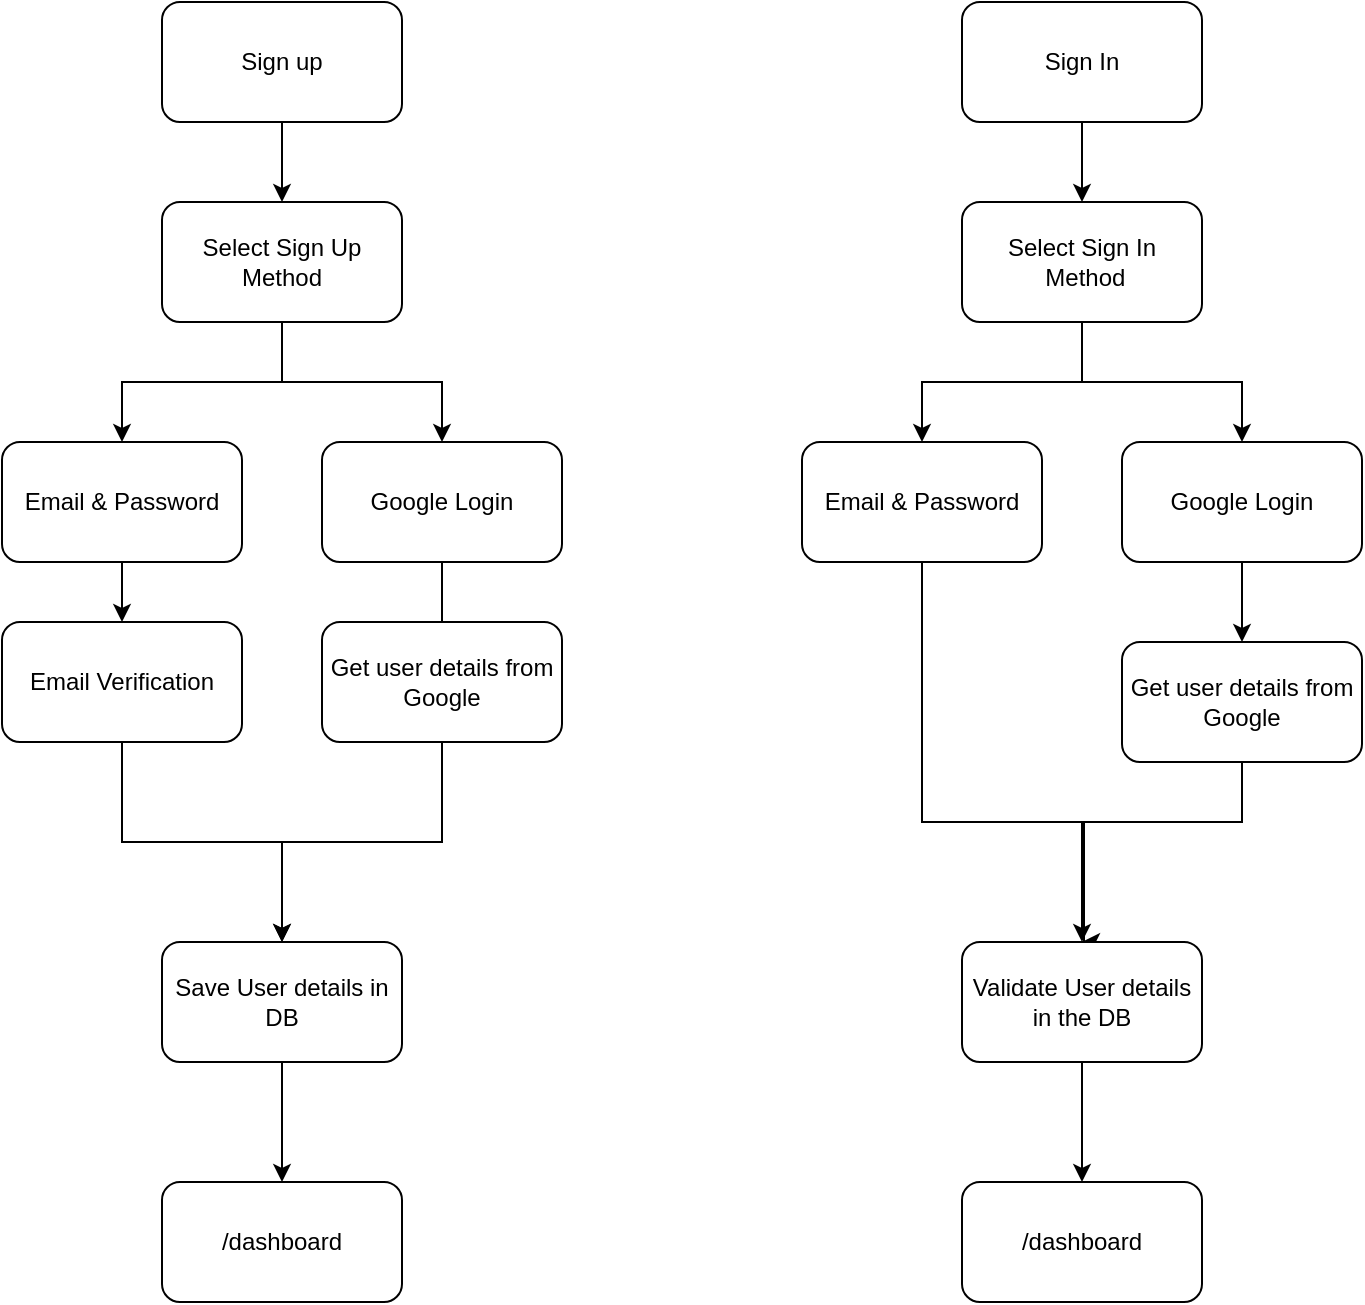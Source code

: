 <mxfile version="28.0.7">
  <diagram name="Page-1" id="VBQnPb4yAGSVsUoiH6VY">
    <mxGraphModel dx="1426" dy="766" grid="1" gridSize="10" guides="1" tooltips="1" connect="1" arrows="1" fold="1" page="1" pageScale="1" pageWidth="850" pageHeight="1100" math="0" shadow="0">
      <root>
        <mxCell id="0" />
        <mxCell id="1" parent="0" />
        <mxCell id="ntG0rh6Tp32D91EhYLWO-3" value="" style="edgeStyle=orthogonalEdgeStyle;rounded=0;orthogonalLoop=1;jettySize=auto;html=1;" edge="1" parent="1" source="ntG0rh6Tp32D91EhYLWO-1" target="ntG0rh6Tp32D91EhYLWO-2">
          <mxGeometry relative="1" as="geometry" />
        </mxCell>
        <mxCell id="ntG0rh6Tp32D91EhYLWO-1" value="Sign up" style="rounded=1;whiteSpace=wrap;html=1;" vertex="1" parent="1">
          <mxGeometry x="160" y="80" width="120" height="60" as="geometry" />
        </mxCell>
        <mxCell id="ntG0rh6Tp32D91EhYLWO-5" value="" style="edgeStyle=orthogonalEdgeStyle;rounded=0;orthogonalLoop=1;jettySize=auto;html=1;" edge="1" parent="1" source="ntG0rh6Tp32D91EhYLWO-2" target="ntG0rh6Tp32D91EhYLWO-4">
          <mxGeometry relative="1" as="geometry" />
        </mxCell>
        <mxCell id="ntG0rh6Tp32D91EhYLWO-16" value="" style="edgeStyle=orthogonalEdgeStyle;rounded=0;orthogonalLoop=1;jettySize=auto;html=1;" edge="1" parent="1" source="ntG0rh6Tp32D91EhYLWO-2" target="ntG0rh6Tp32D91EhYLWO-10">
          <mxGeometry relative="1" as="geometry" />
        </mxCell>
        <mxCell id="ntG0rh6Tp32D91EhYLWO-2" value="&lt;div&gt;Select Sign Up Method&lt;/div&gt;" style="rounded=1;whiteSpace=wrap;html=1;" vertex="1" parent="1">
          <mxGeometry x="160" y="180" width="120" height="60" as="geometry" />
        </mxCell>
        <mxCell id="ntG0rh6Tp32D91EhYLWO-7" value="" style="edgeStyle=orthogonalEdgeStyle;rounded=0;orthogonalLoop=1;jettySize=auto;html=1;" edge="1" parent="1" source="ntG0rh6Tp32D91EhYLWO-18" target="ntG0rh6Tp32D91EhYLWO-6">
          <mxGeometry relative="1" as="geometry">
            <Array as="points">
              <mxPoint x="140" y="500" />
              <mxPoint x="220" y="500" />
            </Array>
          </mxGeometry>
        </mxCell>
        <mxCell id="ntG0rh6Tp32D91EhYLWO-4" value="Email &amp;amp; Password" style="rounded=1;whiteSpace=wrap;html=1;" vertex="1" parent="1">
          <mxGeometry x="80" y="300" width="120" height="60" as="geometry" />
        </mxCell>
        <mxCell id="ntG0rh6Tp32D91EhYLWO-9" value="" style="edgeStyle=orthogonalEdgeStyle;rounded=0;orthogonalLoop=1;jettySize=auto;html=1;" edge="1" parent="1" source="ntG0rh6Tp32D91EhYLWO-6" target="ntG0rh6Tp32D91EhYLWO-8">
          <mxGeometry relative="1" as="geometry" />
        </mxCell>
        <mxCell id="ntG0rh6Tp32D91EhYLWO-6" value="Save User details in DB" style="rounded=1;whiteSpace=wrap;html=1;" vertex="1" parent="1">
          <mxGeometry x="160" y="550" width="120" height="60" as="geometry" />
        </mxCell>
        <mxCell id="ntG0rh6Tp32D91EhYLWO-8" value="/dashboard" style="whiteSpace=wrap;html=1;rounded=1;" vertex="1" parent="1">
          <mxGeometry x="160" y="670" width="120" height="60" as="geometry" />
        </mxCell>
        <mxCell id="ntG0rh6Tp32D91EhYLWO-17" value="" style="edgeStyle=orthogonalEdgeStyle;rounded=0;orthogonalLoop=1;jettySize=auto;html=1;" edge="1" parent="1" source="ntG0rh6Tp32D91EhYLWO-10" target="ntG0rh6Tp32D91EhYLWO-6">
          <mxGeometry relative="1" as="geometry">
            <Array as="points">
              <mxPoint x="300" y="500" />
              <mxPoint x="220" y="500" />
            </Array>
          </mxGeometry>
        </mxCell>
        <mxCell id="ntG0rh6Tp32D91EhYLWO-10" value="Google Login" style="whiteSpace=wrap;html=1;rounded=1;" vertex="1" parent="1">
          <mxGeometry x="240" y="300" width="120" height="60" as="geometry" />
        </mxCell>
        <mxCell id="ntG0rh6Tp32D91EhYLWO-12" value="Get user details from Google" style="whiteSpace=wrap;html=1;rounded=1;" vertex="1" parent="1">
          <mxGeometry x="240" y="390" width="120" height="60" as="geometry" />
        </mxCell>
        <mxCell id="ntG0rh6Tp32D91EhYLWO-19" value="" style="edgeStyle=orthogonalEdgeStyle;rounded=0;orthogonalLoop=1;jettySize=auto;html=1;" edge="1" parent="1" source="ntG0rh6Tp32D91EhYLWO-4" target="ntG0rh6Tp32D91EhYLWO-18">
          <mxGeometry relative="1" as="geometry">
            <mxPoint x="140" y="360" as="sourcePoint" />
            <mxPoint x="220" y="570" as="targetPoint" />
            <Array as="points" />
          </mxGeometry>
        </mxCell>
        <mxCell id="ntG0rh6Tp32D91EhYLWO-18" value="Email Verification" style="whiteSpace=wrap;html=1;rounded=1;" vertex="1" parent="1">
          <mxGeometry x="80" y="390" width="120" height="60" as="geometry" />
        </mxCell>
        <mxCell id="ntG0rh6Tp32D91EhYLWO-30" value="" style="edgeStyle=orthogonalEdgeStyle;rounded=0;orthogonalLoop=1;jettySize=auto;html=1;" edge="1" parent="1" source="ntG0rh6Tp32D91EhYLWO-31" target="ntG0rh6Tp32D91EhYLWO-34">
          <mxGeometry relative="1" as="geometry" />
        </mxCell>
        <mxCell id="ntG0rh6Tp32D91EhYLWO-31" value="Sign In" style="rounded=1;whiteSpace=wrap;html=1;" vertex="1" parent="1">
          <mxGeometry x="560" y="80" width="120" height="60" as="geometry" />
        </mxCell>
        <mxCell id="ntG0rh6Tp32D91EhYLWO-32" value="" style="edgeStyle=orthogonalEdgeStyle;rounded=0;orthogonalLoop=1;jettySize=auto;html=1;" edge="1" parent="1" source="ntG0rh6Tp32D91EhYLWO-34" target="ntG0rh6Tp32D91EhYLWO-36">
          <mxGeometry relative="1" as="geometry" />
        </mxCell>
        <mxCell id="ntG0rh6Tp32D91EhYLWO-33" value="" style="edgeStyle=orthogonalEdgeStyle;rounded=0;orthogonalLoop=1;jettySize=auto;html=1;" edge="1" parent="1" source="ntG0rh6Tp32D91EhYLWO-34" target="ntG0rh6Tp32D91EhYLWO-41">
          <mxGeometry relative="1" as="geometry" />
        </mxCell>
        <mxCell id="ntG0rh6Tp32D91EhYLWO-34" value="&lt;div&gt;Select Sign In&lt;/div&gt;&lt;div&gt;&amp;nbsp;Method&lt;/div&gt;" style="rounded=1;whiteSpace=wrap;html=1;" vertex="1" parent="1">
          <mxGeometry x="560" y="180" width="120" height="60" as="geometry" />
        </mxCell>
        <mxCell id="ntG0rh6Tp32D91EhYLWO-46" value="" style="edgeStyle=orthogonalEdgeStyle;rounded=0;orthogonalLoop=1;jettySize=auto;html=1;" edge="1" parent="1" source="ntG0rh6Tp32D91EhYLWO-36">
          <mxGeometry relative="1" as="geometry">
            <mxPoint x="620" y="550" as="targetPoint" />
            <Array as="points">
              <mxPoint x="540" y="490" />
              <mxPoint x="621" y="490" />
            </Array>
          </mxGeometry>
        </mxCell>
        <mxCell id="ntG0rh6Tp32D91EhYLWO-36" value="Email &amp;amp; Password" style="rounded=1;whiteSpace=wrap;html=1;" vertex="1" parent="1">
          <mxGeometry x="480" y="300" width="120" height="60" as="geometry" />
        </mxCell>
        <mxCell id="ntG0rh6Tp32D91EhYLWO-37" value="" style="edgeStyle=orthogonalEdgeStyle;rounded=0;orthogonalLoop=1;jettySize=auto;html=1;" edge="1" parent="1" source="ntG0rh6Tp32D91EhYLWO-38" target="ntG0rh6Tp32D91EhYLWO-39">
          <mxGeometry relative="1" as="geometry" />
        </mxCell>
        <mxCell id="ntG0rh6Tp32D91EhYLWO-38" value="Validate User details in the DB" style="rounded=1;whiteSpace=wrap;html=1;" vertex="1" parent="1">
          <mxGeometry x="560" y="550" width="120" height="60" as="geometry" />
        </mxCell>
        <mxCell id="ntG0rh6Tp32D91EhYLWO-39" value="/dashboard" style="whiteSpace=wrap;html=1;rounded=1;" vertex="1" parent="1">
          <mxGeometry x="560" y="670" width="120" height="60" as="geometry" />
        </mxCell>
        <mxCell id="ntG0rh6Tp32D91EhYLWO-40" value="" style="edgeStyle=orthogonalEdgeStyle;rounded=0;orthogonalLoop=1;jettySize=auto;html=1;exitX=0.5;exitY=1;exitDx=0;exitDy=0;" edge="1" parent="1" source="ntG0rh6Tp32D91EhYLWO-47" target="ntG0rh6Tp32D91EhYLWO-38">
          <mxGeometry relative="1" as="geometry">
            <Array as="points">
              <mxPoint x="700" y="490" />
              <mxPoint x="620" y="490" />
            </Array>
            <mxPoint x="700" y="480" as="sourcePoint" />
          </mxGeometry>
        </mxCell>
        <mxCell id="ntG0rh6Tp32D91EhYLWO-41" value="Google Login" style="whiteSpace=wrap;html=1;rounded=1;" vertex="1" parent="1">
          <mxGeometry x="640" y="300" width="120" height="60" as="geometry" />
        </mxCell>
        <mxCell id="ntG0rh6Tp32D91EhYLWO-48" value="" style="edgeStyle=orthogonalEdgeStyle;rounded=0;orthogonalLoop=1;jettySize=auto;html=1;" edge="1" parent="1" source="ntG0rh6Tp32D91EhYLWO-41" target="ntG0rh6Tp32D91EhYLWO-47">
          <mxGeometry relative="1" as="geometry">
            <Array as="points" />
            <mxPoint x="700" y="360" as="sourcePoint" />
            <mxPoint x="620" y="500" as="targetPoint" />
          </mxGeometry>
        </mxCell>
        <mxCell id="ntG0rh6Tp32D91EhYLWO-47" value="Get user details from Google" style="whiteSpace=wrap;html=1;rounded=1;" vertex="1" parent="1">
          <mxGeometry x="640" y="400" width="120" height="60" as="geometry" />
        </mxCell>
      </root>
    </mxGraphModel>
  </diagram>
</mxfile>
